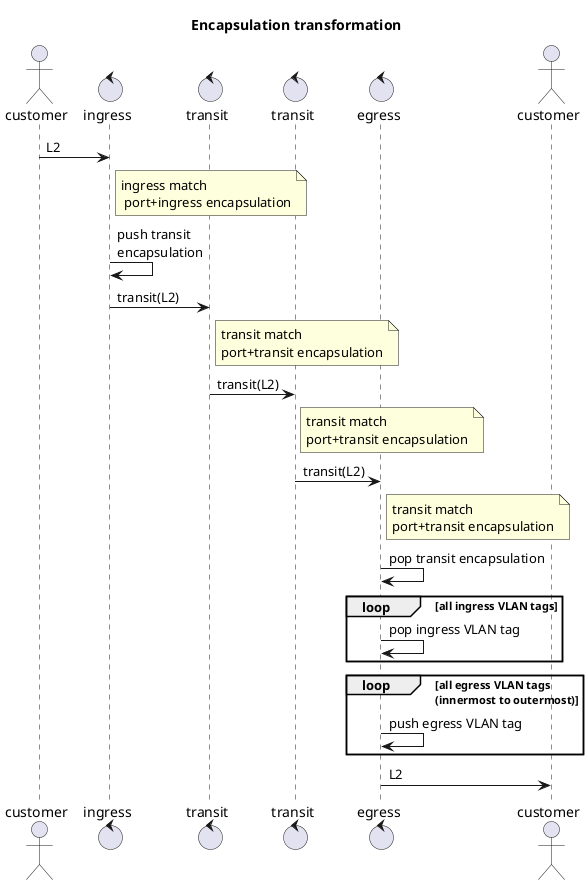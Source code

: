 @startuml
title Encapsulation transformation

actor customer as CustomerA
control ingress
control transit as transitA
control transit as transitB
control egress
actor customer as CustomerB

CustomerA -> ingress : L2
note right of ingress: ingress match\n port+ingress encapsulation
ingress -> ingress: push transit\nencapsulation

ingress -> transitA : transit(L2)

note right of transitA: transit match\nport+transit encapsulation
transitA -> transitB : transit(L2)
note right of transitB: transit match\nport+transit encapsulation

transitB -> egress : transit(L2)
note right of egress: transit match\nport+transit encapsulation

egress -> egress : pop transit encapsulation

loop all ingress VLAN tags
egress -> egress: pop ingress VLAN tag
end loop

loop all egress VLAN tags\n(innermost to outermost)
egress -> egress: push egress VLAN tag
end loop

egress -> CustomerB : L2

@enduml
